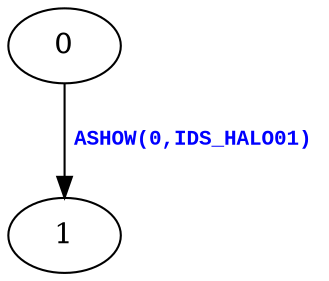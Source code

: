 digraph {
 node [shape=oval];
"0" -> "1"[fontcolor=blue, label=< <table border="0"><tr><td><font face="Courier New" point-size="10"><b>ASHOW(0,IDS_HALO01)<br align="left"/></b></font></td></tr>
</table>>];
}
